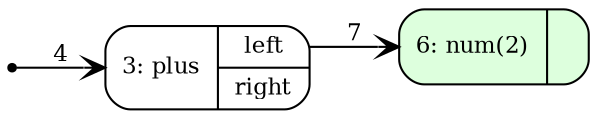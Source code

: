 digraph G {
   node [shape=Mrecord,fontsize=11,ranksep=0];
   edge [arrowhead=vee,fontsize=11,weight=2];
   rankdir = LR;
   {rank=min; n0 [shape=point]};
   n0 [label="{0: root|{<root> root}}",style=filled,fillcolor=black];
n3 [label="{3: plus|{<left> left|<right> right}}",style=filled,fillcolor=white];
n6 [label="{6: num(2)|{}}",style=filled,fillcolor="#ddffdd"];
n3:left -> n6 [color=black,label="7",edgeURL="#",edgetooltip="id: 7\nsource: 3\nindex: Lang.Index.Exp_plus_left\ntarget: 6",labeltooltip="id: 7\nsource: 3\nindex: Lang.Index.Exp_plus_left\ntarget: 6"];
n0:root -> n3 [color=black,label="4",edgeURL="#",edgetooltip="id: 4\nsource: 0\nindex: Lang.Index.Root_root_root\ntarget: 3",labeltooltip="id: 4\nsource: 0\nindex: Lang.Index.Root_root_root\ntarget: 3"]}
